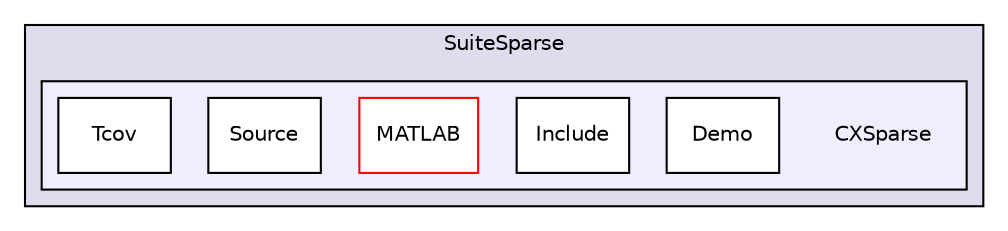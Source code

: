 digraph "libs/SuiteSparse/CXSparse" {
  compound=true
  node [ fontsize="10", fontname="Helvetica"];
  edge [ labelfontsize="10", labelfontname="Helvetica"];
  subgraph clusterdir_bb3805179b22f9bf6cb2257a07012dea {
    graph [ bgcolor="#ddddee", pencolor="black", label="SuiteSparse" fontname="Helvetica", fontsize="10", URL="dir_bb3805179b22f9bf6cb2257a07012dea.html"]
  subgraph clusterdir_0e12e647490e8d189a9c8b720f02e403 {
    graph [ bgcolor="#eeeeff", pencolor="black", label="" URL="dir_0e12e647490e8d189a9c8b720f02e403.html"];
    dir_0e12e647490e8d189a9c8b720f02e403 [shape=plaintext label="CXSparse"];
    dir_5f0d4455b0f9ab21c02998fd29b3e618 [shape=box label="Demo" color="black" fillcolor="white" style="filled" URL="dir_5f0d4455b0f9ab21c02998fd29b3e618.html"];
    dir_a37b45bcc03d291cbd5d80177af5f1cf [shape=box label="Include" color="black" fillcolor="white" style="filled" URL="dir_a37b45bcc03d291cbd5d80177af5f1cf.html"];
    dir_4b11ada5ffcfa4889b0ee6be3ce51f8a [shape=box label="MATLAB" color="red" fillcolor="white" style="filled" URL="dir_4b11ada5ffcfa4889b0ee6be3ce51f8a.html"];
    dir_d387900b45824303538162cec1e4e86f [shape=box label="Source" color="black" fillcolor="white" style="filled" URL="dir_d387900b45824303538162cec1e4e86f.html"];
    dir_879200bffd8f5c883c0e2bb96154c3a2 [shape=box label="Tcov" color="black" fillcolor="white" style="filled" URL="dir_879200bffd8f5c883c0e2bb96154c3a2.html"];
  }
  }
}
